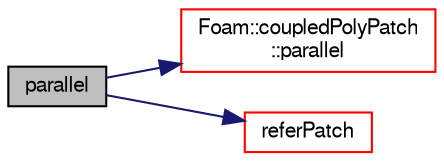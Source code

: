 digraph "parallel"
{
  bgcolor="transparent";
  edge [fontname="FreeSans",fontsize="10",labelfontname="FreeSans",labelfontsize="10"];
  node [fontname="FreeSans",fontsize="10",shape=record];
  rankdir="LR";
  Node1514 [label="parallel",height=0.2,width=0.4,color="black", fillcolor="grey75", style="filled", fontcolor="black"];
  Node1514 -> Node1515 [color="midnightblue",fontsize="10",style="solid",fontname="FreeSans"];
  Node1515 [label="Foam::coupledPolyPatch\l::parallel",height=0.2,width=0.4,color="red",URL="$a27426.html#a6f2ad23016ecf05385032d2ea2fea27d",tooltip="Are the cyclic planes parallel. "];
  Node1514 -> Node1517 [color="midnightblue",fontsize="10",style="solid",fontname="FreeSans"];
  Node1517 [label="referPatch",height=0.2,width=0.4,color="red",URL="$a27458.html#aca51647def8ec2c3e05940f722e1dc6e"];
}
